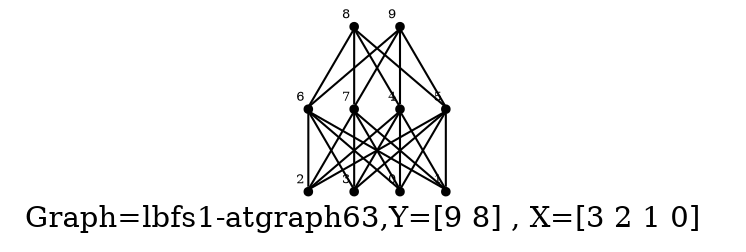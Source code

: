 /* Created by igraph 0.8.0-pre+0200568 */
graph {
  graph [
    label="Graph=lbfs1-atgraph63,Y=[9 8] , X=[3 2 1 0]  "
    labelloc=bottom
  ];
  0 [
    pos="-0.100000,3.000000!"
    shape=point
    fontsize=6
    xlabel=0
  ];
  1 [
    pos="0.000000,2.000000!"
    shape=point
    fontsize=6
    xlabel=1
  ];
  2 [
    pos="-0.100000,1.000000!"
    shape=point
    fontsize=6
    xlabel=2
  ];
  3 [
    pos="0.000000,0.000000!"
    shape=point
    fontsize=6
    xlabel=3
  ];
  4 [
    pos="0.900000,3.000000!"
    shape=point
    fontsize=6
    xlabel=4
  ];
  5 [
    pos="1.000000,2.000000!"
    shape=point
    fontsize=6
    xlabel=5
  ];
  6 [
    pos="0.900000,1.000000!"
    shape=point
    fontsize=6
    xlabel=6
  ];
  7 [
    pos="1.000000,0.000000!"
    shape=point
    fontsize=6
    xlabel=7
  ];
  8 [
    pos="1.900000,2.000000!"
    shape=point
    fontsize=6
    xlabel=8
  ];
  9 [
    pos="2.000000,1.000000!"
    shape=point
    fontsize=6
    xlabel=9
  ];

  4 -- 0;
  5 -- 0;
  6 -- 0;
  7 -- 0;
  4 -- 1;
  5 -- 1;
  6 -- 1;
  7 -- 1;
  4 -- 2;
  5 -- 2;
  6 -- 2;
  7 -- 2;
  4 -- 3;
  5 -- 3;
  6 -- 3;
  7 -- 3;
  8 -- 4;
  8 -- 5;
  8 -- 6;
  8 -- 7;
  9 -- 4;
  9 -- 5;
  9 -- 6;
  9 -- 7;
}
